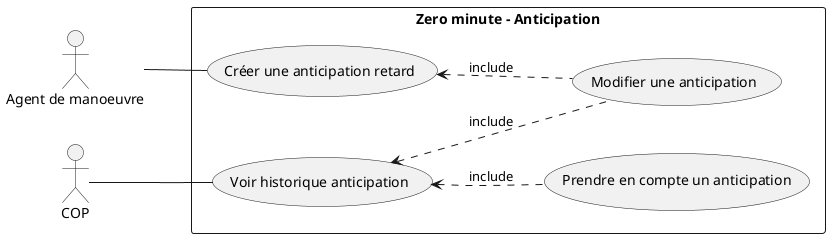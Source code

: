 @startuml zerominute-usecase

left to right direction
skinparam packageStyle rectangle
skinparam monochrome true
skinparam shadowing false

:Agent de manoeuvre: as AM
:COP: as COP

rectangle "Zero minute - Anticipation" {
    (Voir historique anticipation) as vHistAnt
    (Créer une anticipation retard) as cAnt
    (Modifier une anticipation) as mAnt

    COP -- vHistAnt
    AM -- cAnt
    
    cAnt <.. mAnt : include
    vHistAnt <.. mAnt : include
    vHistAnt <.. (Prendre en compte un anticipation) : include
}

